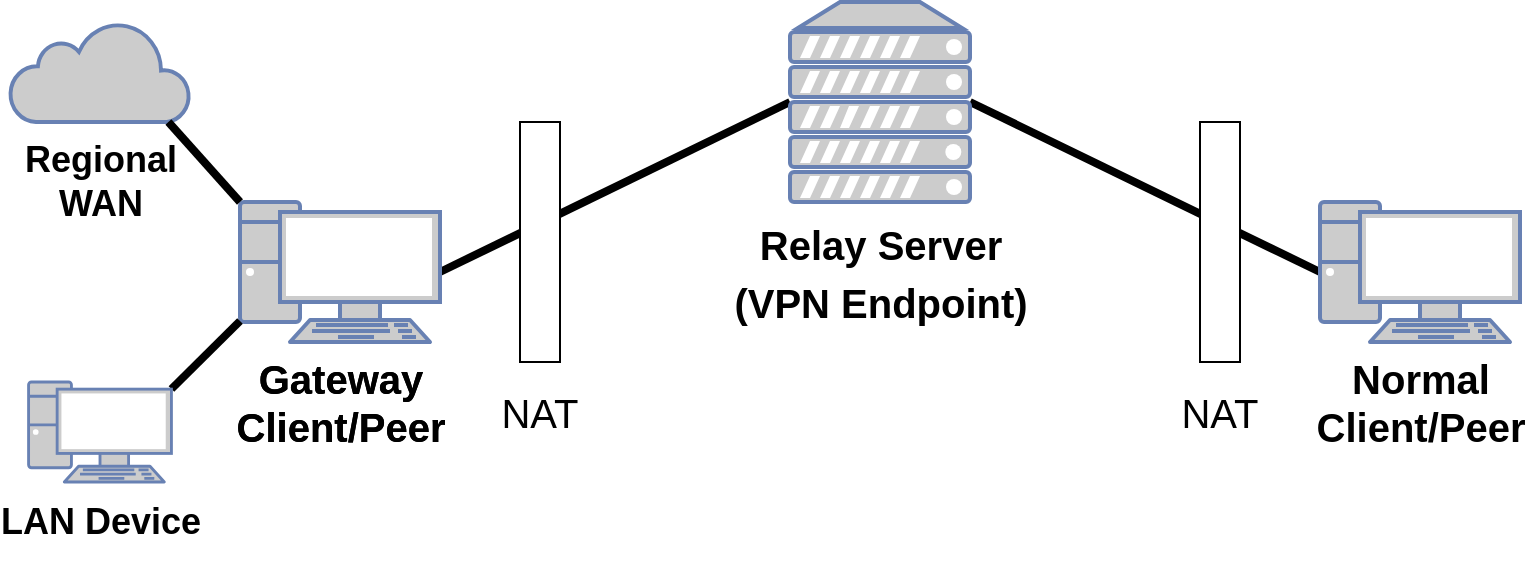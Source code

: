 <mxfile version="20.6.2" type="device"><diagram id="fSvPlxYbhG_7yEQMEGg9" name="Page-1"><mxGraphModel dx="284" dy="168" grid="1" gridSize="10" guides="1" tooltips="1" connect="1" arrows="1" fold="1" page="1" pageScale="1" pageWidth="800" pageHeight="300" math="0" shadow="0"><root><mxCell id="0"/><mxCell id="1" parent="0"/><mxCell id="zJ3NiqpdcIgR6_BiR1pR-11" style="edgeStyle=none;rounded=0;orthogonalLoop=1;jettySize=auto;html=1;exitX=0;exitY=0.5;exitDx=0;exitDy=0;exitPerimeter=0;entryX=1;entryY=0.5;entryDx=0;entryDy=0;entryPerimeter=0;strokeWidth=4;endArrow=none;endFill=0;" edge="1" parent="1" source="zJ3NiqpdcIgR6_BiR1pR-3" target="zJ3NiqpdcIgR6_BiR1pR-5"><mxGeometry relative="1" as="geometry"/></mxCell><mxCell id="zJ3NiqpdcIgR6_BiR1pR-3" value="" style="fontColor=#0066CC;verticalAlign=top;verticalLabelPosition=bottom;labelPosition=center;align=center;html=1;outlineConnect=0;fillColor=#CCCCCC;strokeColor=#6881B3;gradientColor=none;gradientDirection=north;strokeWidth=2;shape=mxgraph.networks.pc;" vertex="1" parent="1"><mxGeometry x="680" y="120" width="100" height="70" as="geometry"/></mxCell><mxCell id="zJ3NiqpdcIgR6_BiR1pR-10" style="rounded=0;orthogonalLoop=1;jettySize=auto;html=1;exitX=1;exitY=0.5;exitDx=0;exitDy=0;exitPerimeter=0;entryX=0;entryY=0.5;entryDx=0;entryDy=0;entryPerimeter=0;strokeWidth=4;endArrow=none;endFill=0;" edge="1" parent="1" source="zJ3NiqpdcIgR6_BiR1pR-4" target="zJ3NiqpdcIgR6_BiR1pR-5"><mxGeometry relative="1" as="geometry"/></mxCell><mxCell id="zJ3NiqpdcIgR6_BiR1pR-4" value="" style="fontColor=#0066CC;verticalAlign=top;verticalLabelPosition=bottom;labelPosition=center;align=center;html=1;outlineConnect=0;fillColor=#CCCCCC;strokeColor=#6881B3;gradientColor=none;gradientDirection=north;strokeWidth=2;shape=mxgraph.networks.pc;" vertex="1" parent="1"><mxGeometry x="140" y="120" width="100" height="70" as="geometry"/></mxCell><mxCell id="zJ3NiqpdcIgR6_BiR1pR-5" value="" style="fontColor=#0066CC;verticalAlign=top;verticalLabelPosition=bottom;labelPosition=center;align=center;html=1;outlineConnect=0;fillColor=#CCCCCC;strokeColor=#6881B3;gradientColor=none;gradientDirection=north;strokeWidth=2;shape=mxgraph.networks.server;" vertex="1" parent="1"><mxGeometry x="415" y="20" width="90" height="100" as="geometry"/></mxCell><mxCell id="zJ3NiqpdcIgR6_BiR1pR-23" style="edgeStyle=none;rounded=0;orthogonalLoop=1;jettySize=auto;html=1;exitX=1;exitY=0.07;exitDx=0;exitDy=0;exitPerimeter=0;entryX=0;entryY=0.85;entryDx=0;entryDy=0;entryPerimeter=0;strokeWidth=4;fontSize=20;endArrow=none;endFill=0;" edge="1" parent="1" source="zJ3NiqpdcIgR6_BiR1pR-12" target="zJ3NiqpdcIgR6_BiR1pR-4"><mxGeometry relative="1" as="geometry"/></mxCell><mxCell id="zJ3NiqpdcIgR6_BiR1pR-15" value="" style="group" vertex="1" connectable="0" parent="1"><mxGeometry x="20" y="30" width="100" height="100" as="geometry"/></mxCell><mxCell id="zJ3NiqpdcIgR6_BiR1pR-13" value="" style="html=1;outlineConnect=0;fillColor=#CCCCCC;strokeColor=#6881B3;gradientColor=none;gradientDirection=north;strokeWidth=2;shape=mxgraph.networks.cloud;fontColor=#ffffff;" vertex="1" parent="zJ3NiqpdcIgR6_BiR1pR-15"><mxGeometry x="5" width="90" height="50" as="geometry"/></mxCell><mxCell id="zJ3NiqpdcIgR6_BiR1pR-14" value="Regional&lt;br style=&quot;font-size: 18px;&quot;&gt;WAN" style="text;strokeColor=none;fillColor=none;html=1;fontSize=18;fontStyle=1;verticalAlign=middle;align=center;" vertex="1" parent="zJ3NiqpdcIgR6_BiR1pR-15"><mxGeometry y="60" width="100" height="40" as="geometry"/></mxCell><mxCell id="zJ3NiqpdcIgR6_BiR1pR-17" value="&lt;font style=&quot;font-size: 20px;&quot;&gt;Relay Server&lt;br&gt;(VPN Endpoint)&lt;br&gt;&lt;/font&gt;" style="text;strokeColor=none;fillColor=none;html=1;fontSize=24;fontStyle=1;verticalAlign=middle;align=center;" vertex="1" parent="1"><mxGeometry x="410" y="135" width="100" height="40" as="geometry"/></mxCell><mxCell id="zJ3NiqpdcIgR6_BiR1pR-18" value="Gateway&lt;br&gt;Client/Peer" style="text;strokeColor=none;fillColor=none;fontSize=20;fontStyle=1;verticalAlign=middle;align=center;perimeterSpacing=1;shadow=0;sketch=0;glass=0;sketchStyle=rough;labelBackgroundColor=none;labelBorderColor=none;html=1;" vertex="1" parent="1"><mxGeometry x="140" y="200" width="100" height="40" as="geometry"/></mxCell><mxCell id="zJ3NiqpdcIgR6_BiR1pR-19" value="Normal&lt;br&gt;Client/Peer" style="text;strokeColor=none;fillColor=none;html=1;fontSize=20;fontStyle=1;verticalAlign=middle;align=center;" vertex="1" parent="1"><mxGeometry x="680" y="200" width="100" height="40" as="geometry"/></mxCell><mxCell id="zJ3NiqpdcIgR6_BiR1pR-22" style="edgeStyle=none;rounded=0;orthogonalLoop=1;jettySize=auto;html=1;exitX=0.88;exitY=1;exitDx=0;exitDy=0;exitPerimeter=0;entryX=0;entryY=0;entryDx=0;entryDy=0;entryPerimeter=0;strokeWidth=4;fontSize=20;endArrow=none;endFill=0;" edge="1" parent="1" source="zJ3NiqpdcIgR6_BiR1pR-13" target="zJ3NiqpdcIgR6_BiR1pR-4"><mxGeometry relative="1" as="geometry"/></mxCell><mxCell id="zJ3NiqpdcIgR6_BiR1pR-24" value="" style="group" vertex="1" connectable="0" parent="1"><mxGeometry x="20" y="210" width="100" height="90" as="geometry"/></mxCell><mxCell id="zJ3NiqpdcIgR6_BiR1pR-12" value="" style="fontColor=#0066CC;verticalAlign=top;verticalLabelPosition=bottom;labelPosition=center;align=center;html=1;outlineConnect=0;fillColor=#CCCCCC;strokeColor=#6881B3;gradientColor=none;gradientDirection=north;strokeWidth=2;shape=mxgraph.networks.pc;" vertex="1" parent="zJ3NiqpdcIgR6_BiR1pR-24"><mxGeometry x="14.29" width="71.43" height="50" as="geometry"/></mxCell><mxCell id="zJ3NiqpdcIgR6_BiR1pR-16" value="LAN Device" style="text;strokeColor=none;fillColor=none;html=1;fontSize=18;fontStyle=1;verticalAlign=middle;align=center;" vertex="1" parent="zJ3NiqpdcIgR6_BiR1pR-24"><mxGeometry y="50" width="100" height="40" as="geometry"/></mxCell><mxCell id="zJ3NiqpdcIgR6_BiR1pR-27" value="" style="group" vertex="1" connectable="0" parent="1"><mxGeometry x="600" y="80" width="60" height="160" as="geometry"/></mxCell><mxCell id="zJ3NiqpdcIgR6_BiR1pR-9" value="" style="rounded=0;whiteSpace=wrap;html=1;" vertex="1" parent="zJ3NiqpdcIgR6_BiR1pR-27"><mxGeometry x="20" width="20" height="120" as="geometry"/></mxCell><mxCell id="zJ3NiqpdcIgR6_BiR1pR-26" value="NAT" style="text;html=1;strokeColor=none;fillColor=none;align=center;verticalAlign=middle;whiteSpace=wrap;rounded=0;fontSize=20;" vertex="1" parent="zJ3NiqpdcIgR6_BiR1pR-27"><mxGeometry y="130" width="60" height="30" as="geometry"/></mxCell><mxCell id="zJ3NiqpdcIgR6_BiR1pR-28" value="" style="group" vertex="1" connectable="0" parent="1"><mxGeometry x="260" y="80" width="60" height="160" as="geometry"/></mxCell><mxCell id="zJ3NiqpdcIgR6_BiR1pR-8" value="" style="rounded=0;whiteSpace=wrap;html=1;" vertex="1" parent="zJ3NiqpdcIgR6_BiR1pR-28"><mxGeometry x="20" width="20" height="120" as="geometry"/></mxCell><mxCell id="zJ3NiqpdcIgR6_BiR1pR-25" value="NAT" style="text;html=1;strokeColor=none;fillColor=none;align=center;verticalAlign=middle;whiteSpace=wrap;rounded=0;fontSize=20;" vertex="1" parent="zJ3NiqpdcIgR6_BiR1pR-28"><mxGeometry y="130" width="60" height="30" as="geometry"/></mxCell><mxCell id="zJ3NiqpdcIgR6_BiR1pR-29" value="Gateway&lt;br&gt;Client/Peer" style="text;strokeColor=none;fillColor=none;fontSize=20;fontStyle=1;verticalAlign=middle;align=center;perimeterSpacing=1;shadow=0;sketch=0;glass=0;sketchStyle=rough;labelBackgroundColor=none;labelBorderColor=none;html=1;" vertex="1" parent="1"><mxGeometry x="140" y="200" width="100" height="40" as="geometry"/></mxCell></root></mxGraphModel></diagram></mxfile>